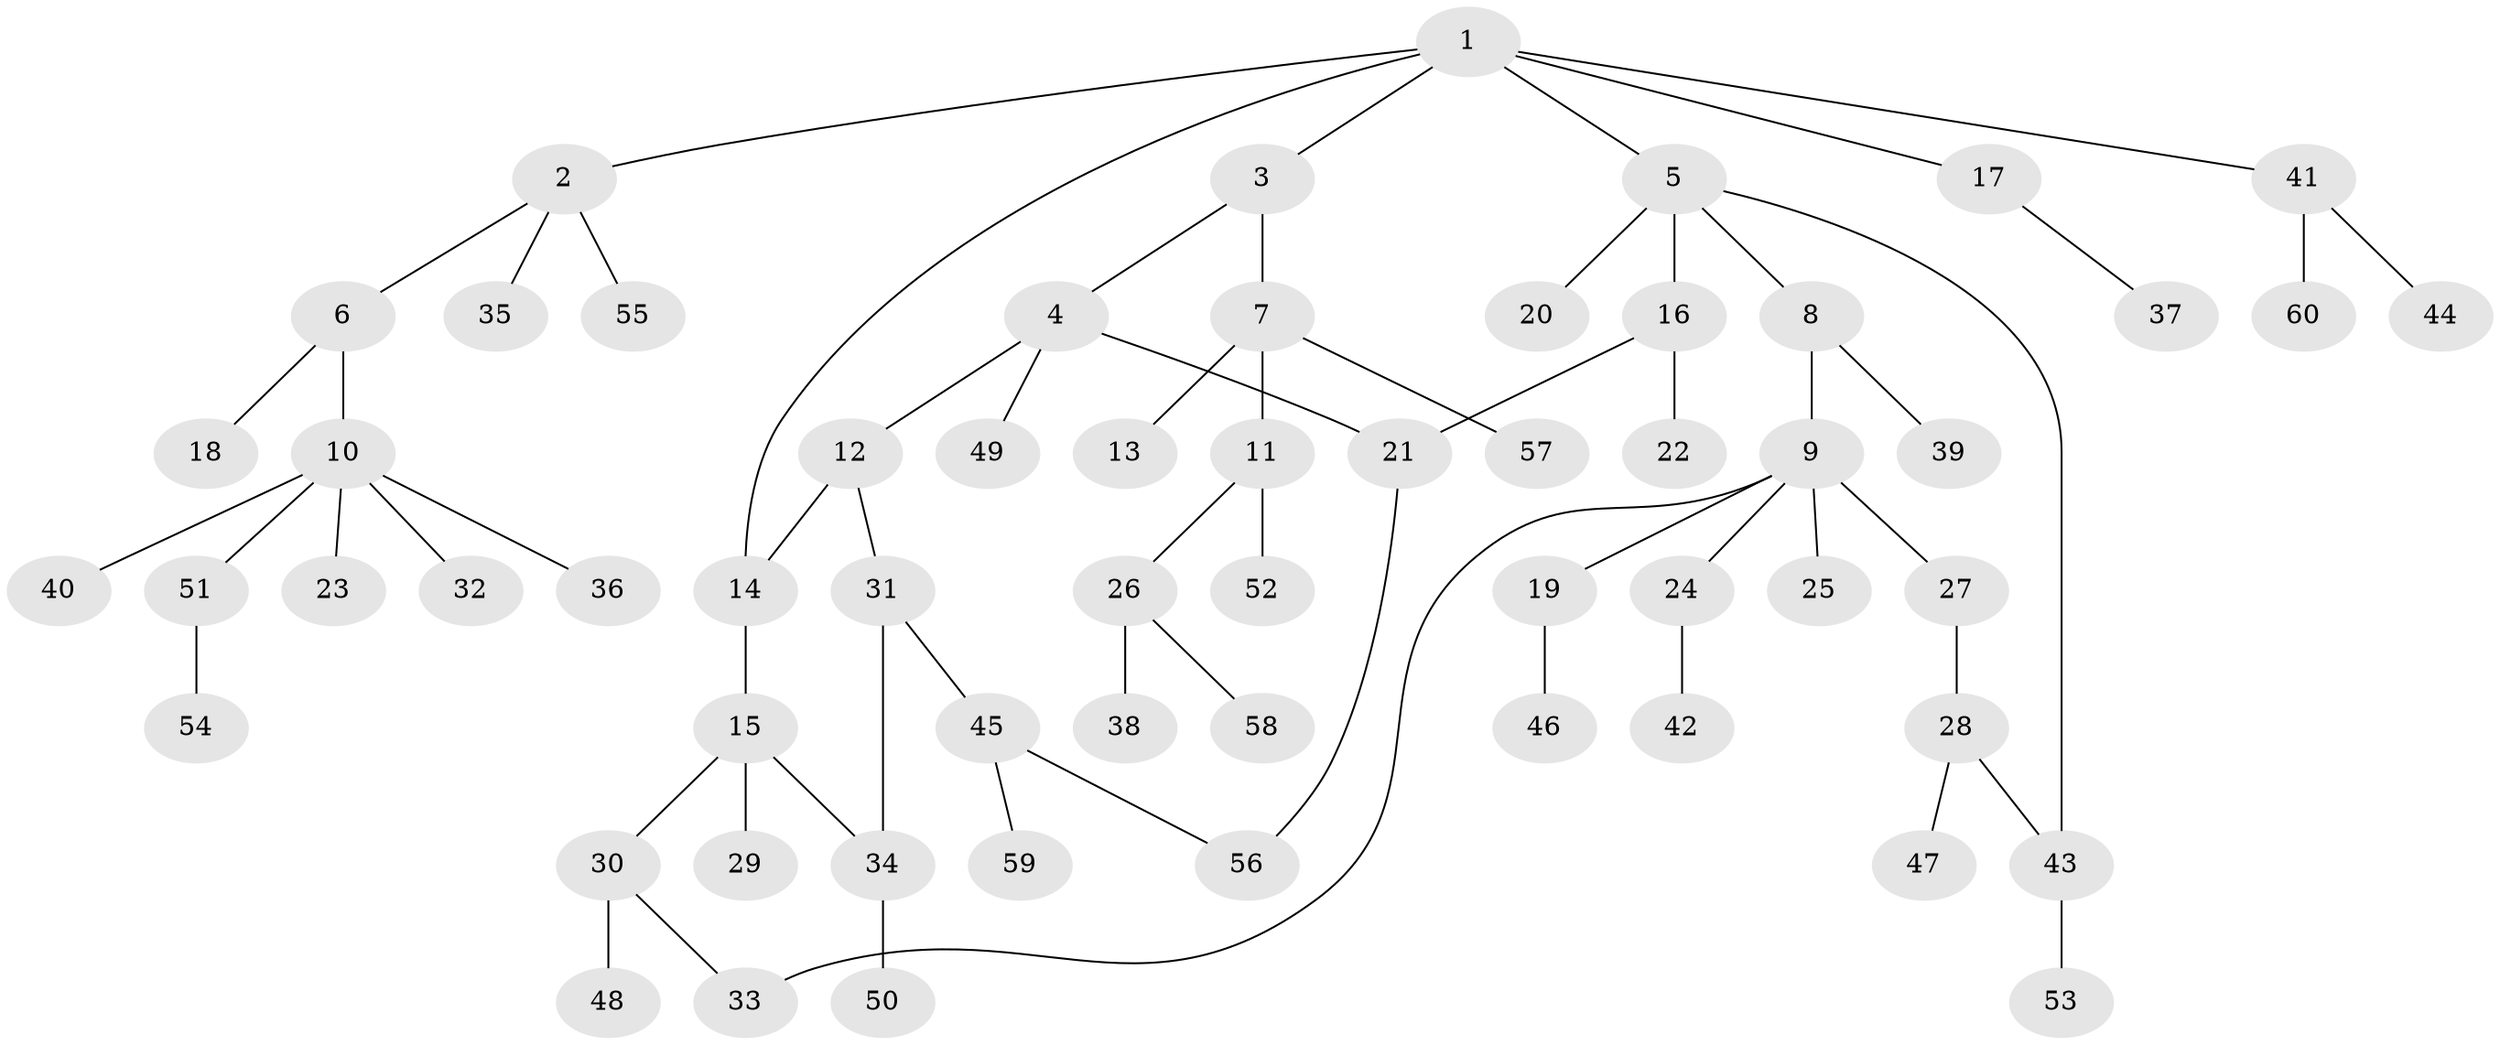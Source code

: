 // coarse degree distribution, {6: 0.023809523809523808, 4: 0.023809523809523808, 3: 0.23809523809523808, 5: 0.047619047619047616, 9: 0.023809523809523808, 1: 0.5, 2: 0.14285714285714285}
// Generated by graph-tools (version 1.1) at 2025/17/03/04/25 18:17:06]
// undirected, 60 vertices, 65 edges
graph export_dot {
graph [start="1"]
  node [color=gray90,style=filled];
  1;
  2;
  3;
  4;
  5;
  6;
  7;
  8;
  9;
  10;
  11;
  12;
  13;
  14;
  15;
  16;
  17;
  18;
  19;
  20;
  21;
  22;
  23;
  24;
  25;
  26;
  27;
  28;
  29;
  30;
  31;
  32;
  33;
  34;
  35;
  36;
  37;
  38;
  39;
  40;
  41;
  42;
  43;
  44;
  45;
  46;
  47;
  48;
  49;
  50;
  51;
  52;
  53;
  54;
  55;
  56;
  57;
  58;
  59;
  60;
  1 -- 2;
  1 -- 3;
  1 -- 5;
  1 -- 14;
  1 -- 17;
  1 -- 41;
  2 -- 6;
  2 -- 35;
  2 -- 55;
  3 -- 4;
  3 -- 7;
  4 -- 12;
  4 -- 21;
  4 -- 49;
  5 -- 8;
  5 -- 16;
  5 -- 20;
  5 -- 43;
  6 -- 10;
  6 -- 18;
  7 -- 11;
  7 -- 13;
  7 -- 57;
  8 -- 9;
  8 -- 39;
  9 -- 19;
  9 -- 24;
  9 -- 25;
  9 -- 27;
  9 -- 33;
  10 -- 23;
  10 -- 32;
  10 -- 36;
  10 -- 40;
  10 -- 51;
  11 -- 26;
  11 -- 52;
  12 -- 31;
  12 -- 14;
  14 -- 15;
  15 -- 29;
  15 -- 30;
  15 -- 34;
  16 -- 22;
  16 -- 21;
  17 -- 37;
  19 -- 46;
  21 -- 56;
  24 -- 42;
  26 -- 38;
  26 -- 58;
  27 -- 28;
  28 -- 47;
  28 -- 43;
  30 -- 33;
  30 -- 48;
  31 -- 45;
  31 -- 34;
  34 -- 50;
  41 -- 44;
  41 -- 60;
  43 -- 53;
  45 -- 56;
  45 -- 59;
  51 -- 54;
}
